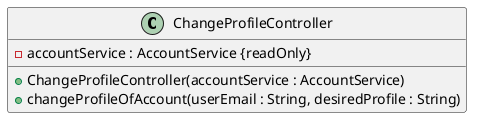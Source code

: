 @startuml

class ChangeProfileController{
    -accountService : AccountService {readOnly}

    +ChangeProfileController(accountService : AccountService)
    +changeProfileOfAccount(userEmail : String, desiredProfile : String)
}

@enduml